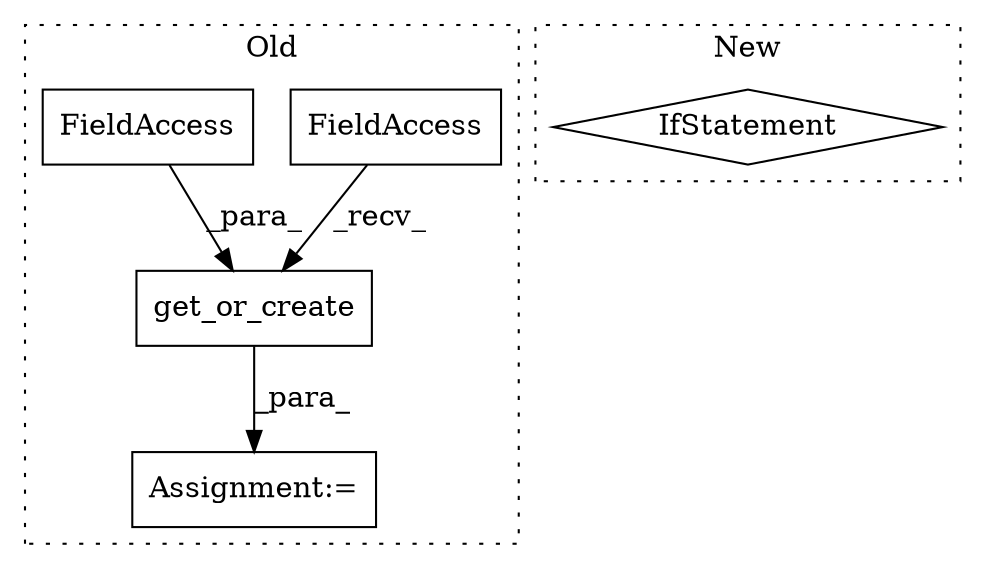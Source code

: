 digraph G {
subgraph cluster0 {
1 [label="get_or_create" a="32" s="1719,1883" l="14,1" shape="box"];
3 [label="FieldAccess" a="22" s="1701" l="17" shape="box"];
4 [label="Assignment:=" a="7" s="1699" l="2" shape="box"];
5 [label="FieldAccess" a="22" s="1733" l="26" shape="box"];
label = "Old";
style="dotted";
}
subgraph cluster1 {
2 [label="IfStatement" a="25" s="1564,1597" l="4,2" shape="diamond"];
label = "New";
style="dotted";
}
1 -> 4 [label="_para_"];
3 -> 1 [label="_recv_"];
5 -> 1 [label="_para_"];
}